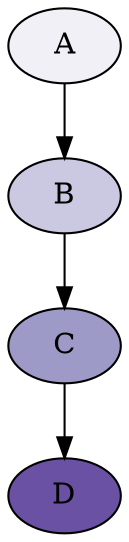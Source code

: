 digraph 
  {
    node [ style = filled, colorscheme = purples4 ];
    "A"                  [ fillcolor = 1        ];
    "B"                  [ fillcolor = 2        ];
    "C"                  [ fillcolor = 3        ];
    "D"                  [ fillcolor = 4        ];
    "A" -> "B";
    "B" -> "C";
    "C" -> "D";
  }
